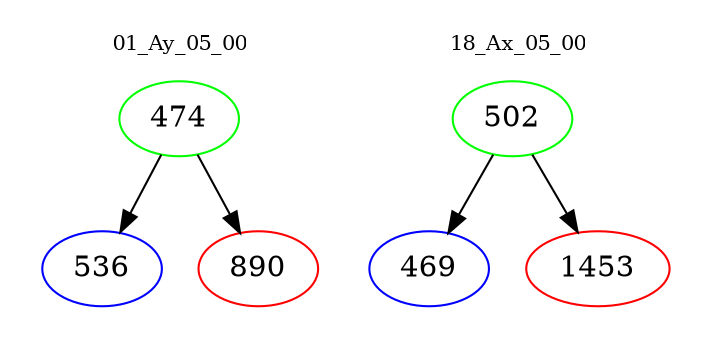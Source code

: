 digraph{
subgraph cluster_0 {
color = white
label = "01_Ay_05_00";
fontsize=10;
T0_474 [label="474", color="green"]
T0_474 -> T0_536 [color="black"]
T0_536 [label="536", color="blue"]
T0_474 -> T0_890 [color="black"]
T0_890 [label="890", color="red"]
}
subgraph cluster_1 {
color = white
label = "18_Ax_05_00";
fontsize=10;
T1_502 [label="502", color="green"]
T1_502 -> T1_469 [color="black"]
T1_469 [label="469", color="blue"]
T1_502 -> T1_1453 [color="black"]
T1_1453 [label="1453", color="red"]
}
}
